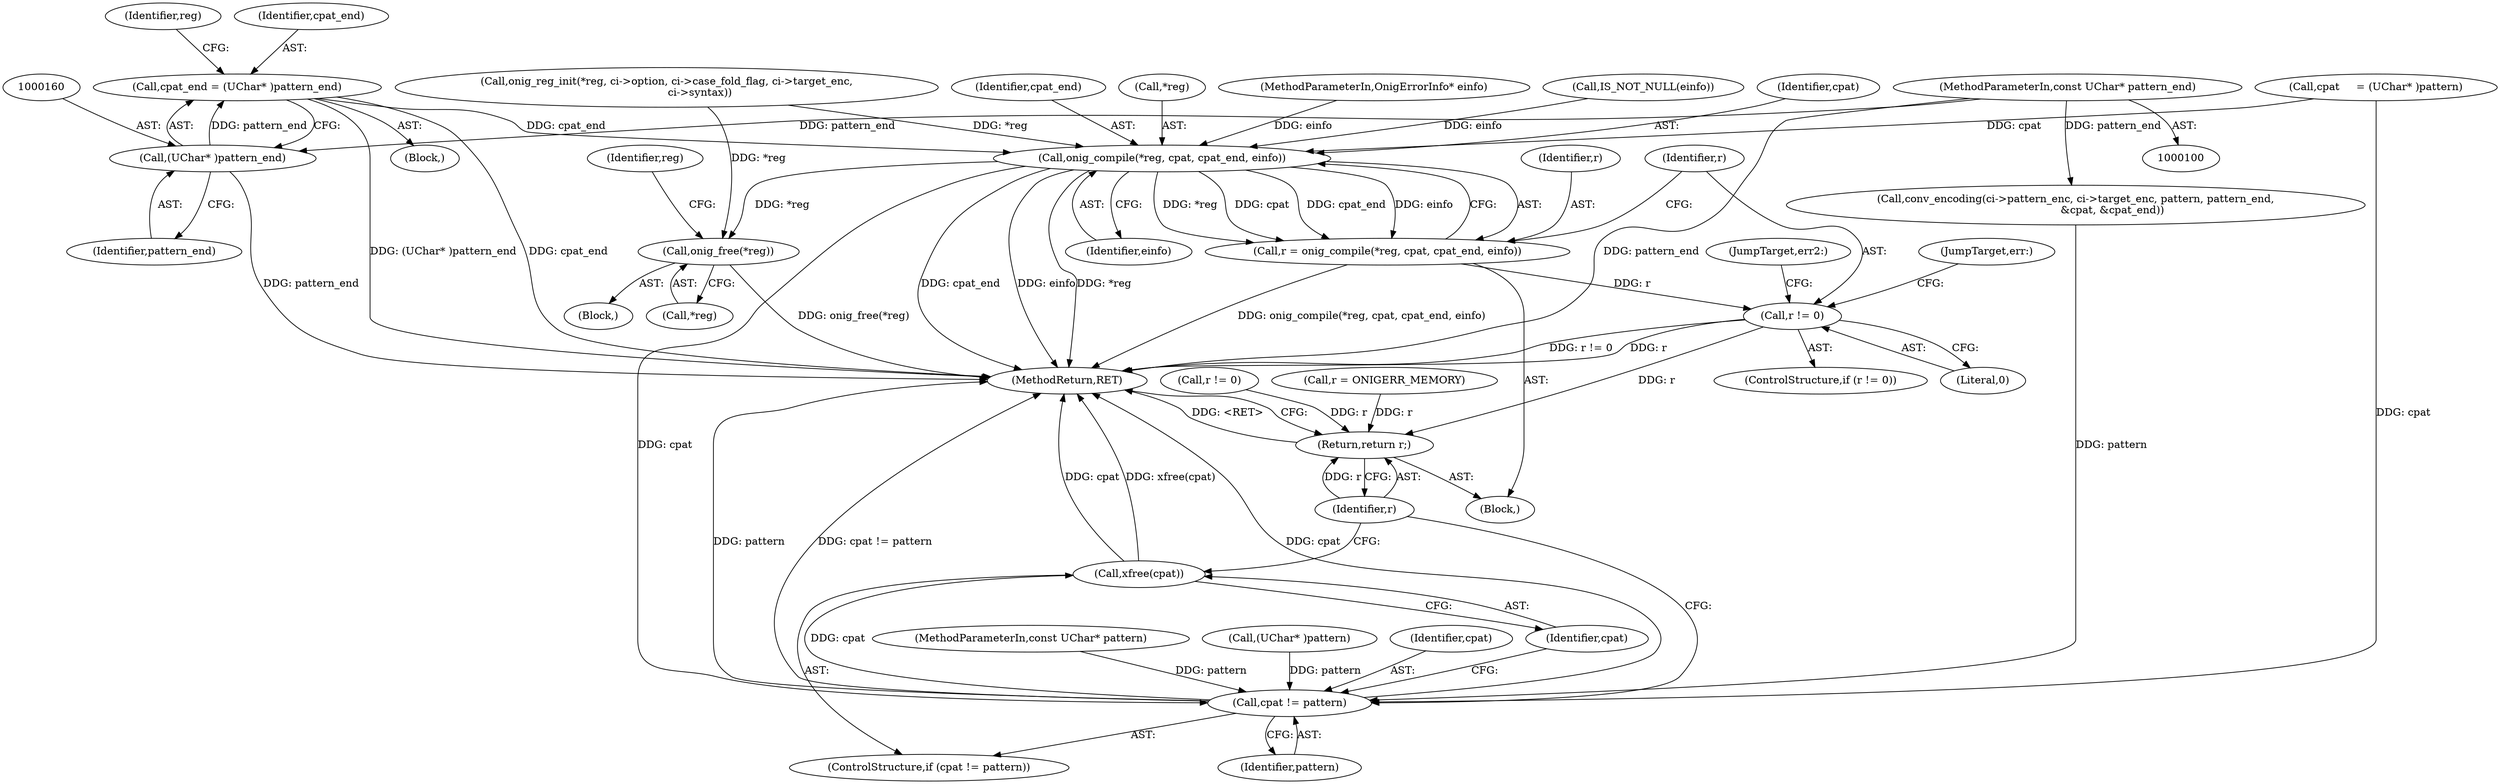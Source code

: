 digraph "0_oniguruma_0f7f61ed1b7b697e283e37bd2d731d0bd57adb55@pointer" {
"1000157" [label="(Call,cpat_end = (UChar* )pattern_end)"];
"1000159" [label="(Call,(UChar* )pattern_end)"];
"1000103" [label="(MethodParameterIn,const UChar* pattern_end)"];
"1000203" [label="(Call,onig_compile(*reg, cpat, cpat_end, einfo))"];
"1000201" [label="(Call,r = onig_compile(*reg, cpat, cpat_end, einfo))"];
"1000210" [label="(Call,r != 0)"];
"1000229" [label="(Return,return r;)"];
"1000215" [label="(Call,onig_free(*reg))"];
"1000224" [label="(Call,cpat != pattern)"];
"1000227" [label="(Call,xfree(cpat))"];
"1000209" [label="(ControlStructure,if (r != 0))"];
"1000224" [label="(Call,cpat != pattern)"];
"1000204" [label="(Call,*reg)"];
"1000227" [label="(Call,xfree(cpat))"];
"1000161" [label="(Identifier,pattern_end)"];
"1000226" [label="(Identifier,pattern)"];
"1000220" [label="(Identifier,reg)"];
"1000210" [label="(Call,r != 0)"];
"1000203" [label="(Call,onig_compile(*reg, cpat, cpat_end, einfo))"];
"1000152" [label="(Call,cpat     = (UChar* )pattern)"];
"1000212" [label="(Literal,0)"];
"1000164" [label="(Identifier,reg)"];
"1000230" [label="(Identifier,r)"];
"1000159" [label="(Call,(UChar* )pattern_end)"];
"1000105" [label="(MethodParameterIn,OnigErrorInfo* einfo)"];
"1000211" [label="(Identifier,r)"];
"1000214" [label="(JumpTarget,err:)"];
"1000157" [label="(Call,cpat_end = (UChar* )pattern_end)"];
"1000197" [label="(Call,r != 0)"];
"1000229" [label="(Return,return r;)"];
"1000201" [label="(Call,r = onig_compile(*reg, cpat, cpat_end, einfo))"];
"1000213" [label="(Block,)"];
"1000103" [label="(MethodParameterIn,const UChar* pattern_end)"];
"1000106" [label="(Block,)"];
"1000111" [label="(Call,IS_NOT_NULL(einfo))"];
"1000231" [label="(MethodReturn,RET)"];
"1000215" [label="(Call,onig_free(*reg))"];
"1000206" [label="(Identifier,cpat)"];
"1000158" [label="(Identifier,cpat_end)"];
"1000175" [label="(Call,r = ONIGERR_MEMORY)"];
"1000228" [label="(Identifier,cpat)"];
"1000102" [label="(MethodParameterIn,const UChar* pattern)"];
"1000223" [label="(ControlStructure,if (cpat != pattern))"];
"1000154" [label="(Call,(UChar* )pattern)"];
"1000225" [label="(Identifier,cpat)"];
"1000208" [label="(Identifier,einfo)"];
"1000216" [label="(Call,*reg)"];
"1000181" [label="(Call,onig_reg_init(*reg, ci->option, ci->case_fold_flag, ci->target_enc,\n                    ci->syntax))"];
"1000131" [label="(Call,conv_encoding(ci->pattern_enc, ci->target_enc, pattern, pattern_end,\n                      &cpat, &cpat_end))"];
"1000202" [label="(Identifier,r)"];
"1000222" [label="(JumpTarget,err2:)"];
"1000151" [label="(Block,)"];
"1000207" [label="(Identifier,cpat_end)"];
"1000157" -> "1000151"  [label="AST: "];
"1000157" -> "1000159"  [label="CFG: "];
"1000158" -> "1000157"  [label="AST: "];
"1000159" -> "1000157"  [label="AST: "];
"1000164" -> "1000157"  [label="CFG: "];
"1000157" -> "1000231"  [label="DDG: (UChar* )pattern_end"];
"1000157" -> "1000231"  [label="DDG: cpat_end"];
"1000159" -> "1000157"  [label="DDG: pattern_end"];
"1000157" -> "1000203"  [label="DDG: cpat_end"];
"1000159" -> "1000161"  [label="CFG: "];
"1000160" -> "1000159"  [label="AST: "];
"1000161" -> "1000159"  [label="AST: "];
"1000159" -> "1000231"  [label="DDG: pattern_end"];
"1000103" -> "1000159"  [label="DDG: pattern_end"];
"1000103" -> "1000100"  [label="AST: "];
"1000103" -> "1000231"  [label="DDG: pattern_end"];
"1000103" -> "1000131"  [label="DDG: pattern_end"];
"1000203" -> "1000201"  [label="AST: "];
"1000203" -> "1000208"  [label="CFG: "];
"1000204" -> "1000203"  [label="AST: "];
"1000206" -> "1000203"  [label="AST: "];
"1000207" -> "1000203"  [label="AST: "];
"1000208" -> "1000203"  [label="AST: "];
"1000201" -> "1000203"  [label="CFG: "];
"1000203" -> "1000231"  [label="DDG: cpat_end"];
"1000203" -> "1000231"  [label="DDG: einfo"];
"1000203" -> "1000231"  [label="DDG: *reg"];
"1000203" -> "1000201"  [label="DDG: *reg"];
"1000203" -> "1000201"  [label="DDG: cpat"];
"1000203" -> "1000201"  [label="DDG: cpat_end"];
"1000203" -> "1000201"  [label="DDG: einfo"];
"1000181" -> "1000203"  [label="DDG: *reg"];
"1000152" -> "1000203"  [label="DDG: cpat"];
"1000111" -> "1000203"  [label="DDG: einfo"];
"1000105" -> "1000203"  [label="DDG: einfo"];
"1000203" -> "1000215"  [label="DDG: *reg"];
"1000203" -> "1000224"  [label="DDG: cpat"];
"1000201" -> "1000106"  [label="AST: "];
"1000202" -> "1000201"  [label="AST: "];
"1000211" -> "1000201"  [label="CFG: "];
"1000201" -> "1000231"  [label="DDG: onig_compile(*reg, cpat, cpat_end, einfo)"];
"1000201" -> "1000210"  [label="DDG: r"];
"1000210" -> "1000209"  [label="AST: "];
"1000210" -> "1000212"  [label="CFG: "];
"1000211" -> "1000210"  [label="AST: "];
"1000212" -> "1000210"  [label="AST: "];
"1000214" -> "1000210"  [label="CFG: "];
"1000222" -> "1000210"  [label="CFG: "];
"1000210" -> "1000231"  [label="DDG: r != 0"];
"1000210" -> "1000231"  [label="DDG: r"];
"1000210" -> "1000229"  [label="DDG: r"];
"1000229" -> "1000106"  [label="AST: "];
"1000229" -> "1000230"  [label="CFG: "];
"1000230" -> "1000229"  [label="AST: "];
"1000231" -> "1000229"  [label="CFG: "];
"1000229" -> "1000231"  [label="DDG: <RET>"];
"1000230" -> "1000229"  [label="DDG: r"];
"1000175" -> "1000229"  [label="DDG: r"];
"1000197" -> "1000229"  [label="DDG: r"];
"1000215" -> "1000213"  [label="AST: "];
"1000215" -> "1000216"  [label="CFG: "];
"1000216" -> "1000215"  [label="AST: "];
"1000220" -> "1000215"  [label="CFG: "];
"1000215" -> "1000231"  [label="DDG: onig_free(*reg)"];
"1000181" -> "1000215"  [label="DDG: *reg"];
"1000224" -> "1000223"  [label="AST: "];
"1000224" -> "1000226"  [label="CFG: "];
"1000225" -> "1000224"  [label="AST: "];
"1000226" -> "1000224"  [label="AST: "];
"1000228" -> "1000224"  [label="CFG: "];
"1000230" -> "1000224"  [label="CFG: "];
"1000224" -> "1000231"  [label="DDG: cpat"];
"1000224" -> "1000231"  [label="DDG: pattern"];
"1000224" -> "1000231"  [label="DDG: cpat != pattern"];
"1000152" -> "1000224"  [label="DDG: cpat"];
"1000154" -> "1000224"  [label="DDG: pattern"];
"1000131" -> "1000224"  [label="DDG: pattern"];
"1000102" -> "1000224"  [label="DDG: pattern"];
"1000224" -> "1000227"  [label="DDG: cpat"];
"1000227" -> "1000223"  [label="AST: "];
"1000227" -> "1000228"  [label="CFG: "];
"1000228" -> "1000227"  [label="AST: "];
"1000230" -> "1000227"  [label="CFG: "];
"1000227" -> "1000231"  [label="DDG: xfree(cpat)"];
"1000227" -> "1000231"  [label="DDG: cpat"];
}
